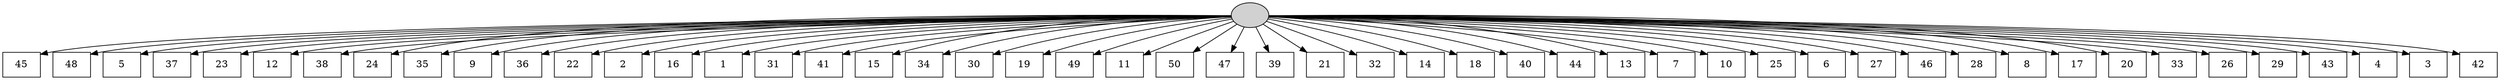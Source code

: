 digraph G {
0[style=filled, fillcolor=grey82, label=""];
1[shape=box,style=filled, fillcolor=white,label="45\n"];
2[shape=box,style=filled, fillcolor=white,label="48\n"];
3[shape=box,style=filled, fillcolor=white,label="5\n"];
4[shape=box,style=filled, fillcolor=white,label="37\n"];
5[shape=box,style=filled, fillcolor=white,label="23\n"];
6[shape=box,style=filled, fillcolor=white,label="12\n"];
7[shape=box,style=filled, fillcolor=white,label="38\n"];
8[shape=box,style=filled, fillcolor=white,label="24\n"];
9[shape=box,style=filled, fillcolor=white,label="35\n"];
10[shape=box,style=filled, fillcolor=white,label="9\n"];
11[shape=box,style=filled, fillcolor=white,label="36\n"];
12[shape=box,style=filled, fillcolor=white,label="22\n"];
13[shape=box,style=filled, fillcolor=white,label="2\n"];
14[shape=box,style=filled, fillcolor=white,label="16\n"];
15[shape=box,style=filled, fillcolor=white,label="1\n"];
16[shape=box,style=filled, fillcolor=white,label="31\n"];
17[shape=box,style=filled, fillcolor=white,label="41\n"];
18[shape=box,style=filled, fillcolor=white,label="15\n"];
19[shape=box,style=filled, fillcolor=white,label="34\n"];
20[shape=box,style=filled, fillcolor=white,label="30\n"];
21[shape=box,style=filled, fillcolor=white,label="19\n"];
22[shape=box,style=filled, fillcolor=white,label="49\n"];
23[shape=box,style=filled, fillcolor=white,label="11\n"];
24[shape=box,style=filled, fillcolor=white,label="50\n"];
25[shape=box,style=filled, fillcolor=white,label="47\n"];
26[shape=box,style=filled, fillcolor=white,label="39\n"];
27[shape=box,style=filled, fillcolor=white,label="21\n"];
28[shape=box,style=filled, fillcolor=white,label="32\n"];
29[shape=box,style=filled, fillcolor=white,label="14\n"];
30[shape=box,style=filled, fillcolor=white,label="18\n"];
31[shape=box,style=filled, fillcolor=white,label="40\n"];
32[shape=box,style=filled, fillcolor=white,label="44\n"];
33[shape=box,style=filled, fillcolor=white,label="13\n"];
34[shape=box,style=filled, fillcolor=white,label="7\n"];
35[shape=box,style=filled, fillcolor=white,label="10\n"];
36[shape=box,style=filled, fillcolor=white,label="25\n"];
37[shape=box,style=filled, fillcolor=white,label="6\n"];
38[shape=box,style=filled, fillcolor=white,label="27\n"];
39[shape=box,style=filled, fillcolor=white,label="46\n"];
40[shape=box,style=filled, fillcolor=white,label="28\n"];
41[shape=box,style=filled, fillcolor=white,label="8\n"];
42[shape=box,style=filled, fillcolor=white,label="17\n"];
43[shape=box,style=filled, fillcolor=white,label="20\n"];
44[shape=box,style=filled, fillcolor=white,label="33\n"];
45[shape=box,style=filled, fillcolor=white,label="26\n"];
46[shape=box,style=filled, fillcolor=white,label="29\n"];
47[shape=box,style=filled, fillcolor=white,label="43\n"];
48[shape=box,style=filled, fillcolor=white,label="4\n"];
49[shape=box,style=filled, fillcolor=white,label="3\n"];
50[shape=box,style=filled, fillcolor=white,label="42\n"];
0->1 ;
0->2 ;
0->3 ;
0->4 ;
0->5 ;
0->6 ;
0->7 ;
0->8 ;
0->9 ;
0->10 ;
0->11 ;
0->12 ;
0->13 ;
0->14 ;
0->15 ;
0->16 ;
0->17 ;
0->18 ;
0->19 ;
0->20 ;
0->21 ;
0->22 ;
0->23 ;
0->24 ;
0->25 ;
0->26 ;
0->27 ;
0->28 ;
0->29 ;
0->30 ;
0->31 ;
0->32 ;
0->33 ;
0->34 ;
0->35 ;
0->36 ;
0->37 ;
0->38 ;
0->39 ;
0->40 ;
0->41 ;
0->42 ;
0->43 ;
0->44 ;
0->45 ;
0->46 ;
0->47 ;
0->48 ;
0->49 ;
0->50 ;
}
